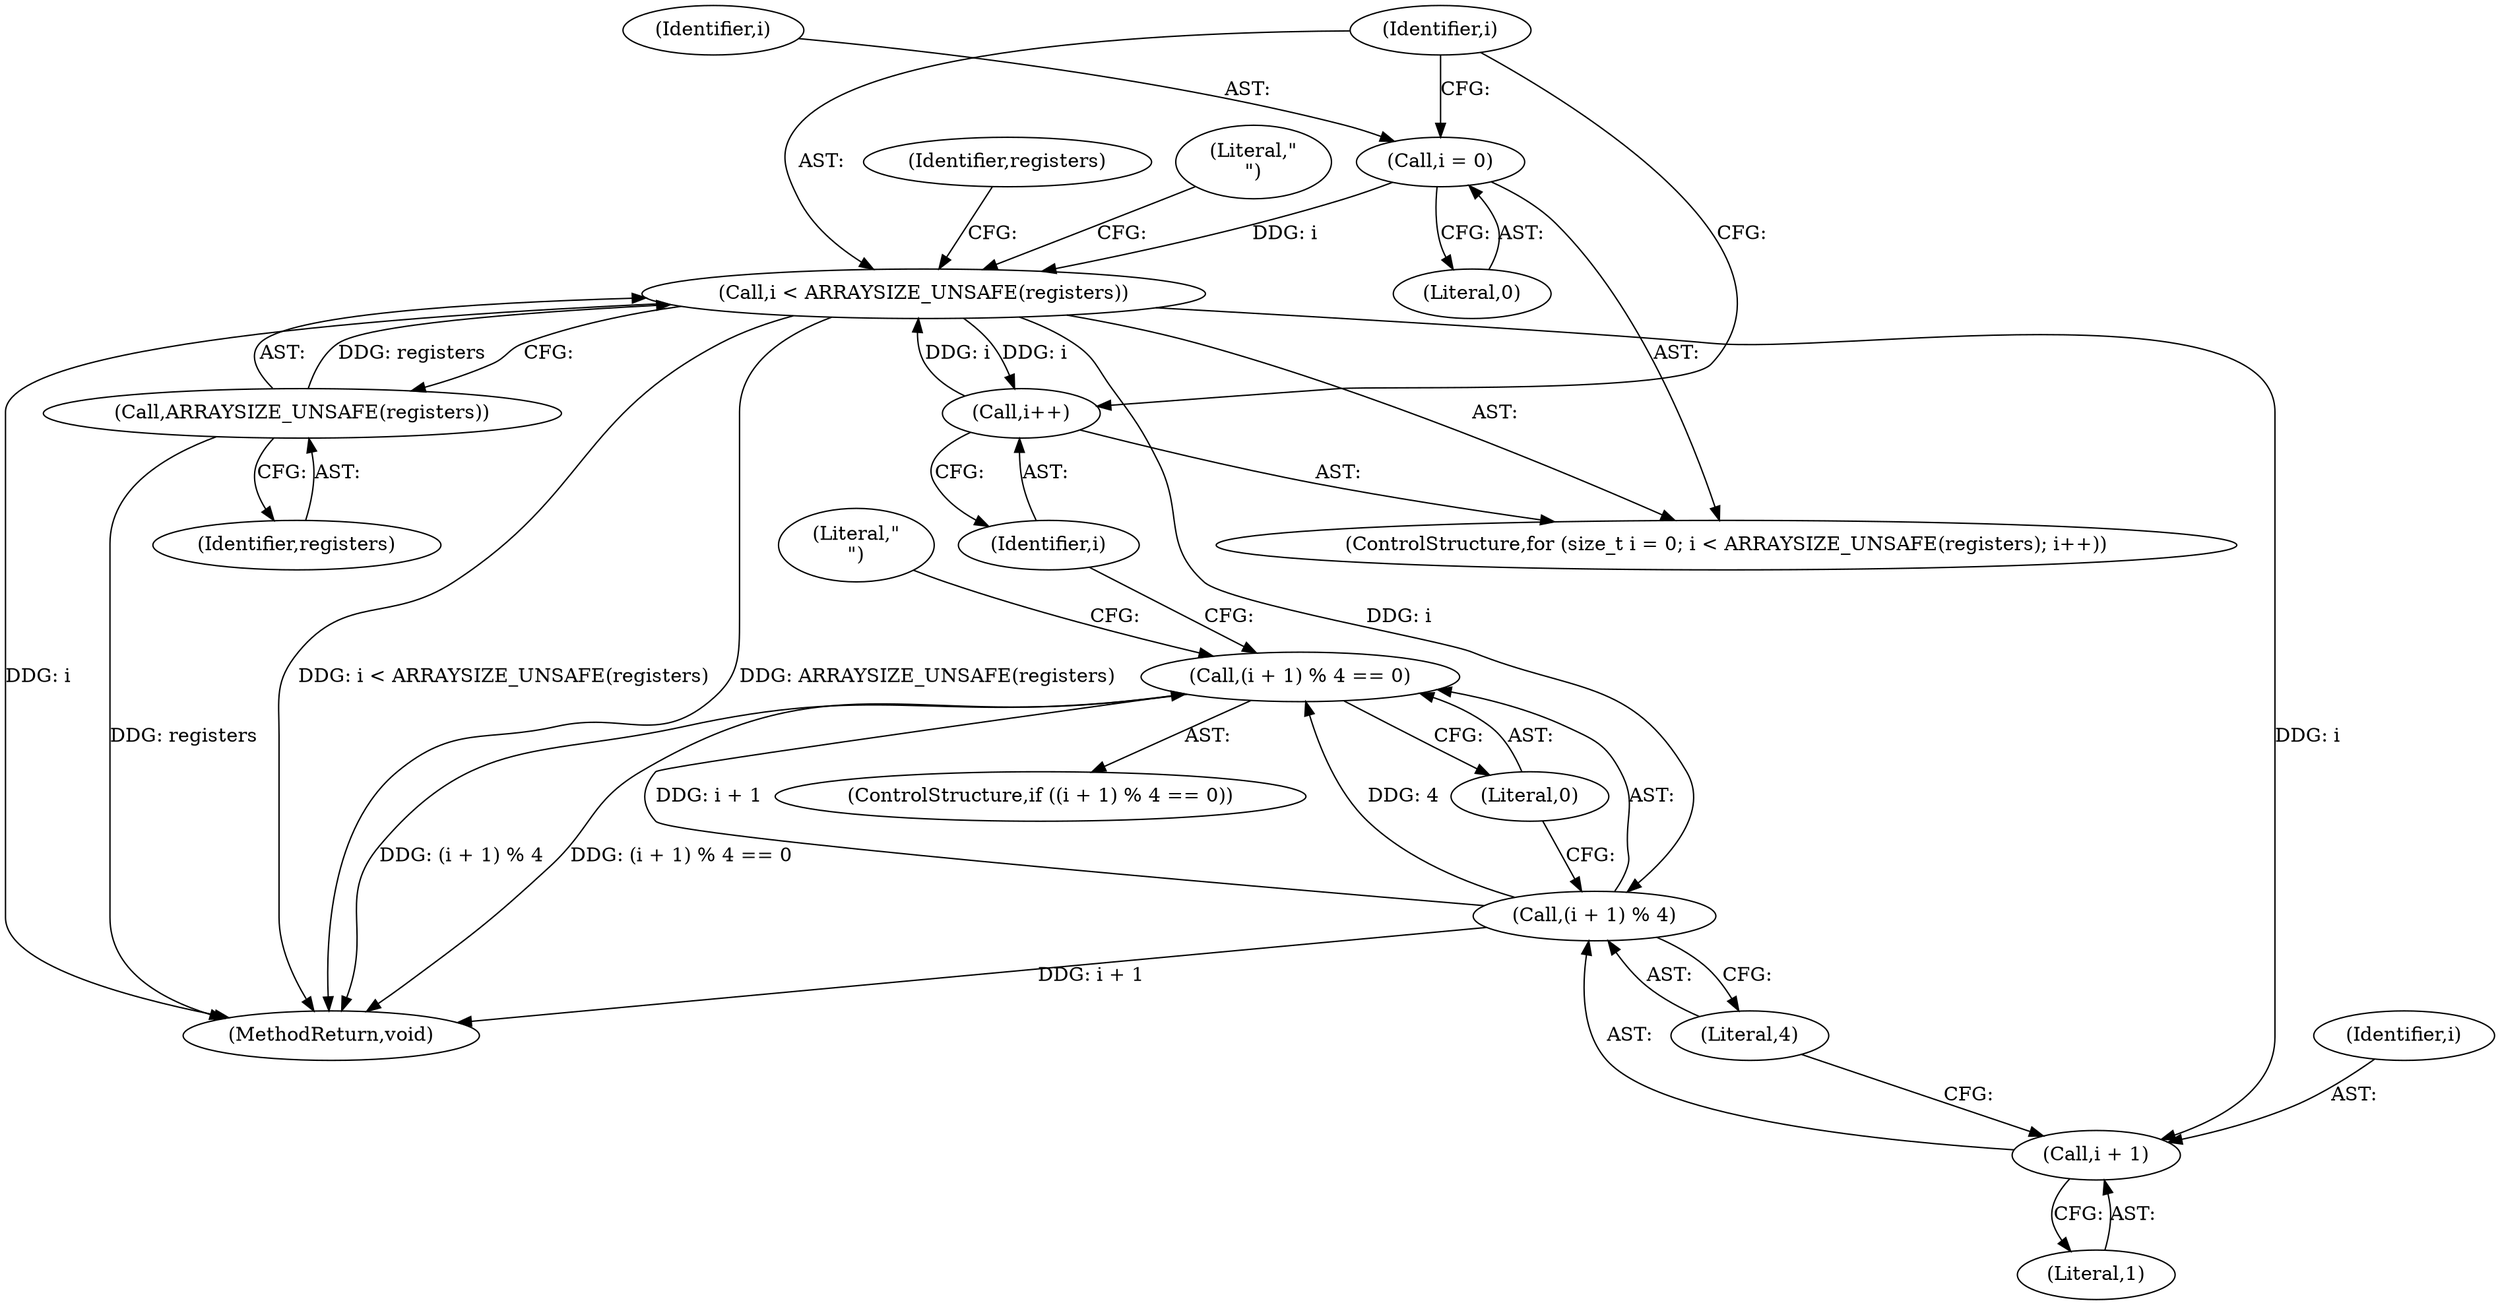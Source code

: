 digraph "1_Chrome_805eabb91d386c86bd64336c7643f6dfa864151d@del" {
"1000405" [label="(Call,i < ARRAYSIZE_UNSAFE(registers))"];
"1000402" [label="(Call,i = 0)"];
"1000409" [label="(Call,i++)"];
"1000405" [label="(Call,i < ARRAYSIZE_UNSAFE(registers))"];
"1000407" [label="(Call,ARRAYSIZE_UNSAFE(registers))"];
"1000433" [label="(Call,(i + 1) % 4)"];
"1000432" [label="(Call,(i + 1) % 4 == 0)"];
"1000434" [label="(Call,i + 1)"];
"1000432" [label="(Call,(i + 1) % 4 == 0)"];
"1000410" [label="(Identifier,i)"];
"1000400" [label="(ControlStructure,for (size_t i = 0; i < ARRAYSIZE_UNSAFE(registers); i++))"];
"1000405" [label="(Call,i < ARRAYSIZE_UNSAFE(registers))"];
"1000445" [label="(MethodReturn,void)"];
"1000442" [label="(Literal,\"\n\")"];
"1000403" [label="(Identifier,i)"];
"1000402" [label="(Call,i = 0)"];
"1000437" [label="(Literal,4)"];
"1000436" [label="(Literal,1)"];
"1000433" [label="(Call,(i + 1) % 4)"];
"1000438" [label="(Literal,0)"];
"1000407" [label="(Call,ARRAYSIZE_UNSAFE(registers))"];
"1000440" [label="(Literal,\"\n\")"];
"1000406" [label="(Identifier,i)"];
"1000409" [label="(Call,i++)"];
"1000408" [label="(Identifier,registers)"];
"1000415" [label="(Identifier,registers)"];
"1000431" [label="(ControlStructure,if ((i + 1) % 4 == 0))"];
"1000434" [label="(Call,i + 1)"];
"1000404" [label="(Literal,0)"];
"1000435" [label="(Identifier,i)"];
"1000405" -> "1000400"  [label="AST: "];
"1000405" -> "1000407"  [label="CFG: "];
"1000406" -> "1000405"  [label="AST: "];
"1000407" -> "1000405"  [label="AST: "];
"1000415" -> "1000405"  [label="CFG: "];
"1000442" -> "1000405"  [label="CFG: "];
"1000405" -> "1000445"  [label="DDG: i < ARRAYSIZE_UNSAFE(registers)"];
"1000405" -> "1000445"  [label="DDG: ARRAYSIZE_UNSAFE(registers)"];
"1000405" -> "1000445"  [label="DDG: i"];
"1000402" -> "1000405"  [label="DDG: i"];
"1000409" -> "1000405"  [label="DDG: i"];
"1000407" -> "1000405"  [label="DDG: registers"];
"1000405" -> "1000409"  [label="DDG: i"];
"1000405" -> "1000433"  [label="DDG: i"];
"1000405" -> "1000434"  [label="DDG: i"];
"1000402" -> "1000400"  [label="AST: "];
"1000402" -> "1000404"  [label="CFG: "];
"1000403" -> "1000402"  [label="AST: "];
"1000404" -> "1000402"  [label="AST: "];
"1000406" -> "1000402"  [label="CFG: "];
"1000409" -> "1000400"  [label="AST: "];
"1000409" -> "1000410"  [label="CFG: "];
"1000410" -> "1000409"  [label="AST: "];
"1000406" -> "1000409"  [label="CFG: "];
"1000407" -> "1000408"  [label="CFG: "];
"1000408" -> "1000407"  [label="AST: "];
"1000407" -> "1000445"  [label="DDG: registers"];
"1000433" -> "1000432"  [label="AST: "];
"1000433" -> "1000437"  [label="CFG: "];
"1000434" -> "1000433"  [label="AST: "];
"1000437" -> "1000433"  [label="AST: "];
"1000438" -> "1000433"  [label="CFG: "];
"1000433" -> "1000445"  [label="DDG: i + 1"];
"1000433" -> "1000432"  [label="DDG: i + 1"];
"1000433" -> "1000432"  [label="DDG: 4"];
"1000432" -> "1000431"  [label="AST: "];
"1000432" -> "1000438"  [label="CFG: "];
"1000438" -> "1000432"  [label="AST: "];
"1000440" -> "1000432"  [label="CFG: "];
"1000410" -> "1000432"  [label="CFG: "];
"1000432" -> "1000445"  [label="DDG: (i + 1) % 4 == 0"];
"1000432" -> "1000445"  [label="DDG: (i + 1) % 4"];
"1000434" -> "1000436"  [label="CFG: "];
"1000435" -> "1000434"  [label="AST: "];
"1000436" -> "1000434"  [label="AST: "];
"1000437" -> "1000434"  [label="CFG: "];
}
